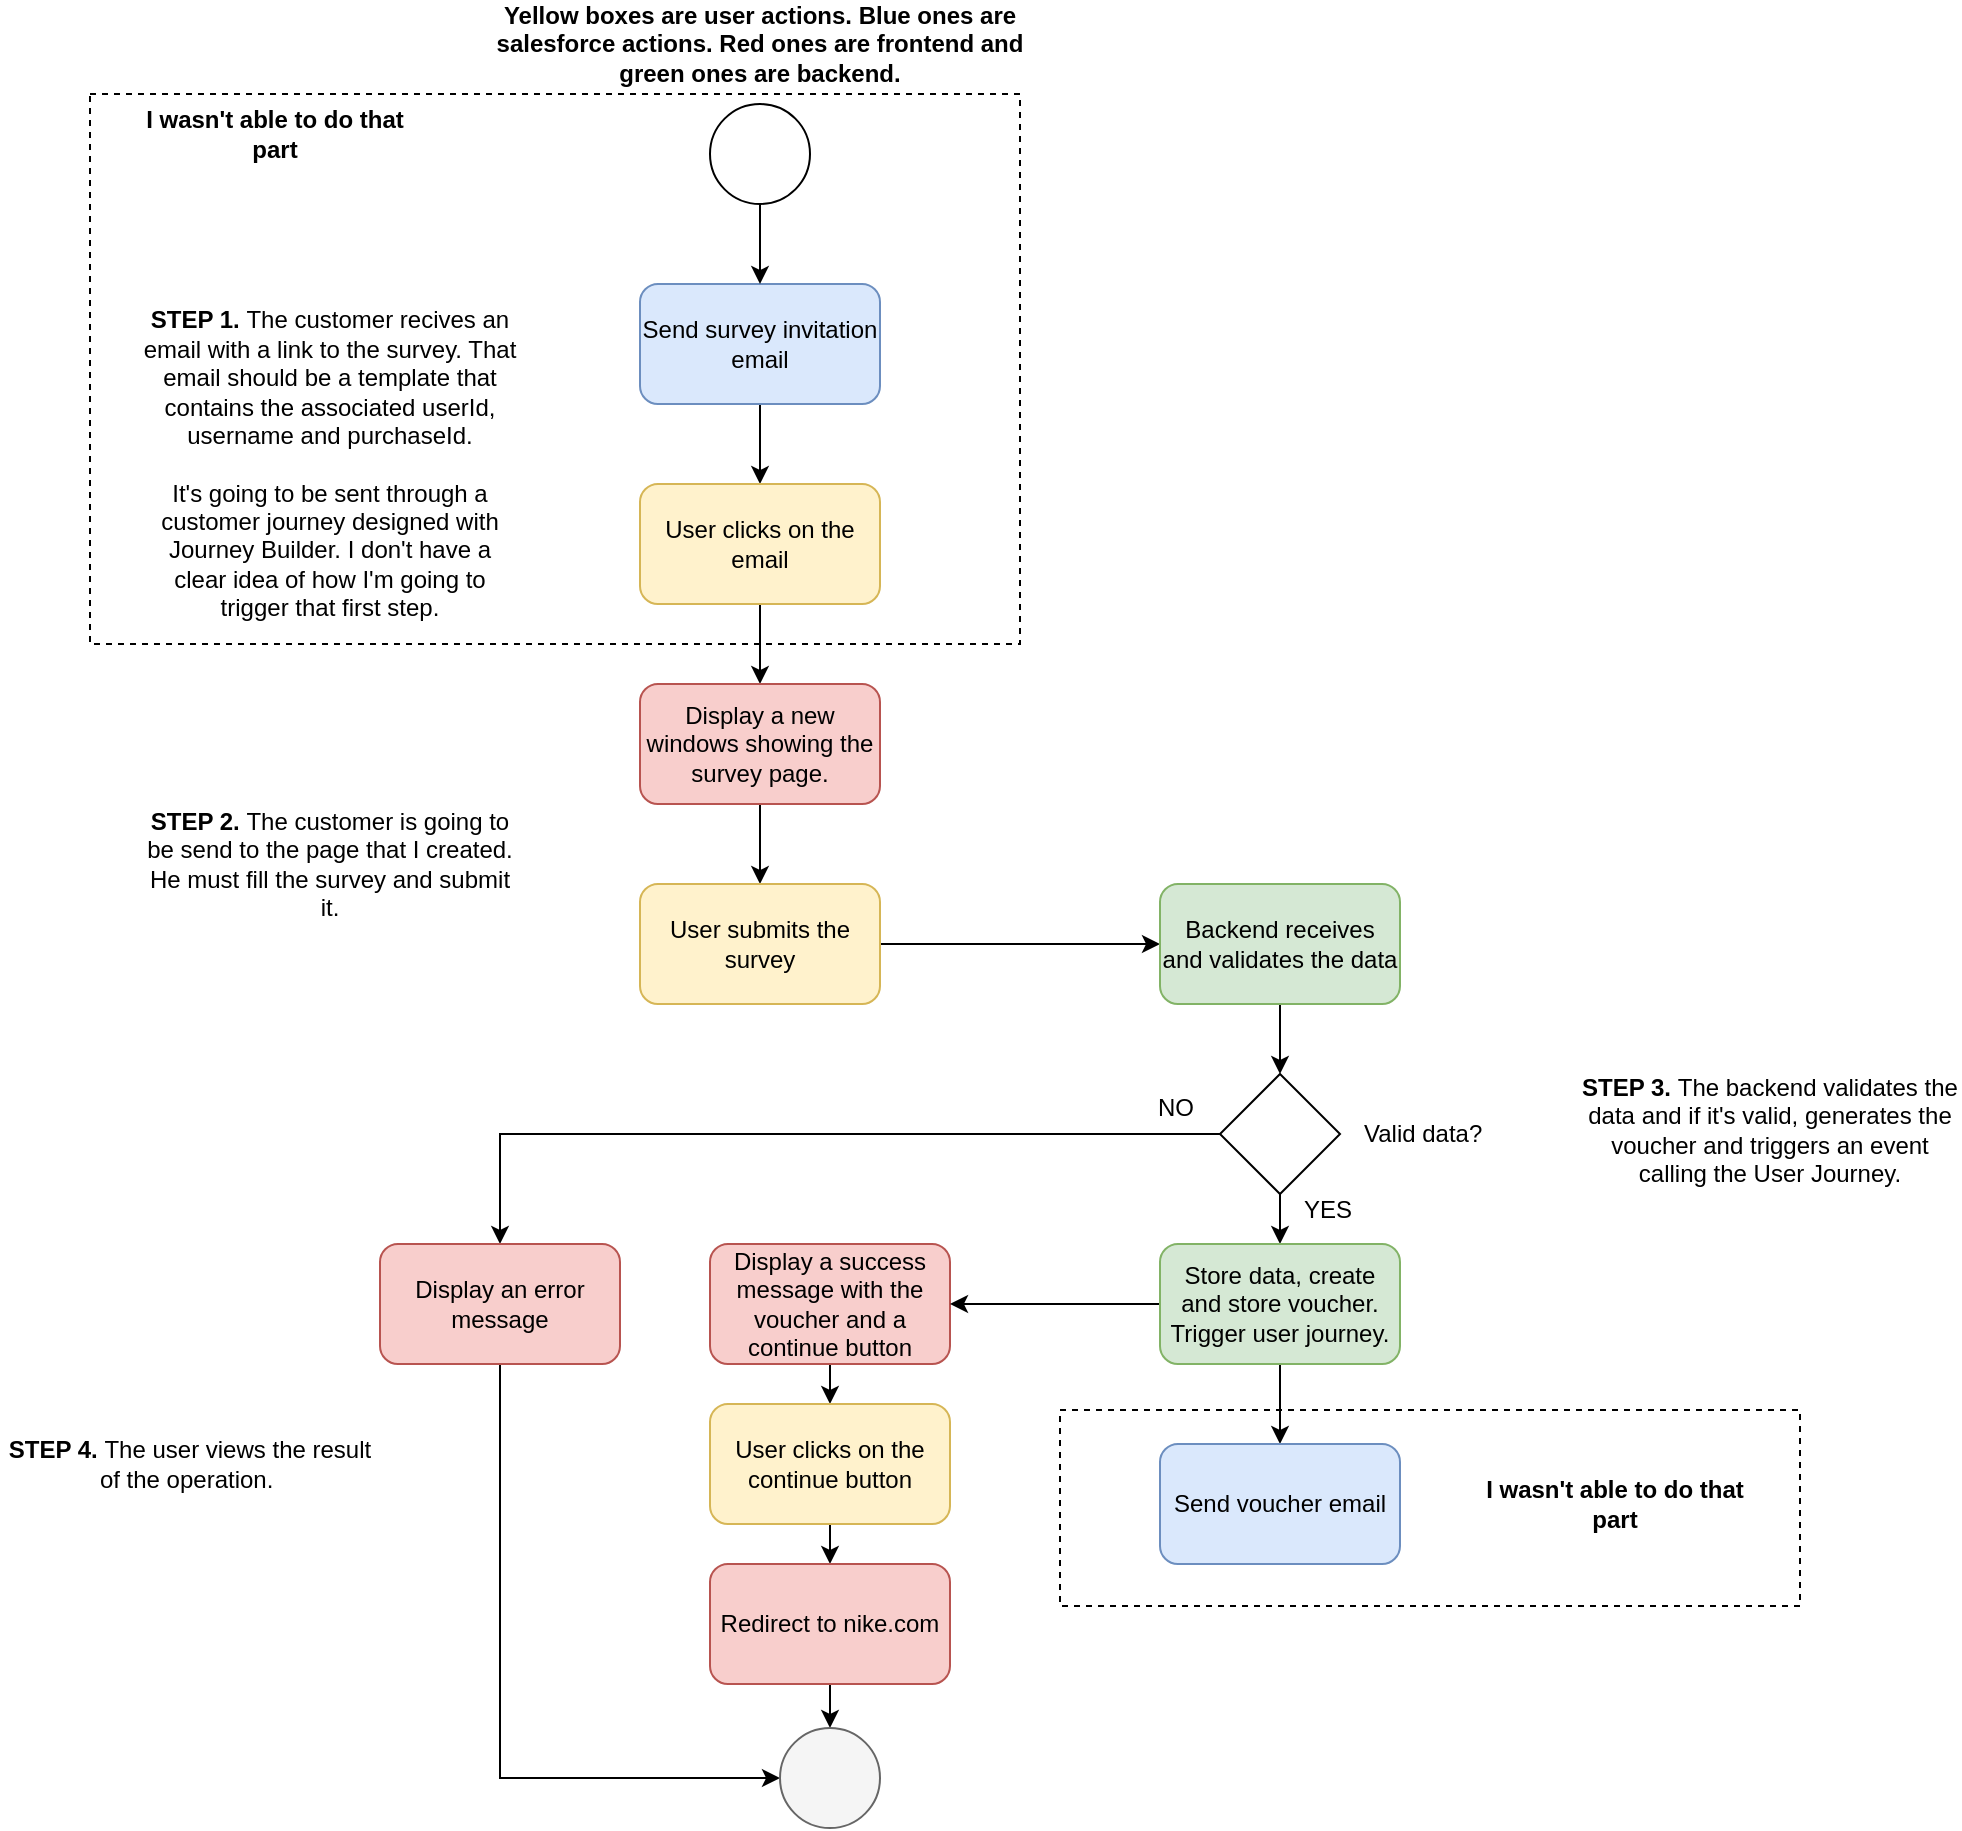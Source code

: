 <mxfile version="11.1.4" type="device"><diagram id="QqaBTwGJb-OKUB_qyeHt" name="Page-1"><mxGraphModel dx="1903" dy="815" grid="1" gridSize="10" guides="1" tooltips="1" connect="1" arrows="1" fold="1" page="1" pageScale="1" pageWidth="1000" pageHeight="8200" math="0" shadow="0"><root><mxCell id="0"/><mxCell id="1" parent="0"/><mxCell id="EIt7SN-R28HHE-QQwE1l-1" value="" style="rounded=0;whiteSpace=wrap;html=1;fillColor=none;dashed=1;" vertex="1" parent="1"><mxGeometry x="-145" y="95" width="465" height="275" as="geometry"/></mxCell><mxCell id="6WzemmtDZ6k9cnUYgv3Z-8" style="edgeStyle=orthogonalEdgeStyle;rounded=0;orthogonalLoop=1;jettySize=auto;html=1;exitX=0.5;exitY=1;exitDx=0;exitDy=0;entryX=0.5;entryY=0;entryDx=0;entryDy=0;" parent="1" source="6WzemmtDZ6k9cnUYgv3Z-1" target="6WzemmtDZ6k9cnUYgv3Z-6" edge="1"><mxGeometry relative="1" as="geometry"/></mxCell><mxCell id="6WzemmtDZ6k9cnUYgv3Z-1" value="Send survey invitation email" style="rounded=1;whiteSpace=wrap;html=1;fillColor=#dae8fc;strokeColor=#6c8ebf;" parent="1" vertex="1"><mxGeometry x="130" y="190" width="120" height="60" as="geometry"/></mxCell><mxCell id="6WzemmtDZ6k9cnUYgv3Z-4" style="edgeStyle=orthogonalEdgeStyle;rounded=0;orthogonalLoop=1;jettySize=auto;html=1;exitX=0.5;exitY=1;exitDx=0;exitDy=0;entryX=0.5;entryY=0;entryDx=0;entryDy=0;" parent="1" source="6WzemmtDZ6k9cnUYgv3Z-3" target="6WzemmtDZ6k9cnUYgv3Z-1" edge="1"><mxGeometry relative="1" as="geometry"/></mxCell><mxCell id="6WzemmtDZ6k9cnUYgv3Z-3" value="" style="ellipse;whiteSpace=wrap;html=1;aspect=fixed;" parent="1" vertex="1"><mxGeometry x="165" y="100" width="50" height="50" as="geometry"/></mxCell><mxCell id="6WzemmtDZ6k9cnUYgv3Z-5" value="&lt;b&gt;STEP 1. &lt;/b&gt;The customer recives an email with a link to the survey. That email should be a template that contains the associated userId, username and purchaseId.&lt;br&gt;&lt;br&gt;It's going to be sent through a customer journey designed with Journey Builder. I don't have a clear idea of how I'm going to trigger that first step." style="text;html=1;strokeColor=none;fillColor=none;align=center;verticalAlign=middle;whiteSpace=wrap;rounded=0;" parent="1" vertex="1"><mxGeometry x="-120" y="270" width="190" height="20" as="geometry"/></mxCell><mxCell id="6WzemmtDZ6k9cnUYgv3Z-10" style="edgeStyle=orthogonalEdgeStyle;rounded=0;orthogonalLoop=1;jettySize=auto;html=1;exitX=0.5;exitY=1;exitDx=0;exitDy=0;entryX=0.5;entryY=0;entryDx=0;entryDy=0;" parent="1" source="6WzemmtDZ6k9cnUYgv3Z-6" target="6WzemmtDZ6k9cnUYgv3Z-9" edge="1"><mxGeometry relative="1" as="geometry"/></mxCell><mxCell id="6WzemmtDZ6k9cnUYgv3Z-6" value="User clicks on the email" style="rounded=1;whiteSpace=wrap;html=1;fillColor=#fff2cc;strokeColor=#d6b656;" parent="1" vertex="1"><mxGeometry x="130" y="290" width="120" height="60" as="geometry"/></mxCell><mxCell id="6WzemmtDZ6k9cnUYgv3Z-13" style="edgeStyle=orthogonalEdgeStyle;rounded=0;orthogonalLoop=1;jettySize=auto;html=1;exitX=0.5;exitY=1;exitDx=0;exitDy=0;entryX=0.5;entryY=0;entryDx=0;entryDy=0;" parent="1" source="6WzemmtDZ6k9cnUYgv3Z-9" target="6WzemmtDZ6k9cnUYgv3Z-12" edge="1"><mxGeometry relative="1" as="geometry"/></mxCell><mxCell id="6WzemmtDZ6k9cnUYgv3Z-9" value="Display a new windows showing the survey page." style="rounded=1;whiteSpace=wrap;html=1;fillColor=#f8cecc;strokeColor=#b85450;" parent="1" vertex="1"><mxGeometry x="130" y="390" width="120" height="60" as="geometry"/></mxCell><mxCell id="6WzemmtDZ6k9cnUYgv3Z-11" value="&lt;b&gt;STEP 2. &lt;/b&gt;The customer is going to be send to the page that I created. He must fill the survey and submit it." style="text;html=1;strokeColor=none;fillColor=none;align=center;verticalAlign=middle;whiteSpace=wrap;rounded=0;" parent="1" vertex="1"><mxGeometry x="-120" y="470" width="190" height="20" as="geometry"/></mxCell><mxCell id="6WzemmtDZ6k9cnUYgv3Z-18" style="edgeStyle=orthogonalEdgeStyle;rounded=0;orthogonalLoop=1;jettySize=auto;html=1;exitX=1;exitY=0.5;exitDx=0;exitDy=0;entryX=0;entryY=0.5;entryDx=0;entryDy=0;" parent="1" source="6WzemmtDZ6k9cnUYgv3Z-12" target="6WzemmtDZ6k9cnUYgv3Z-17" edge="1"><mxGeometry relative="1" as="geometry"/></mxCell><mxCell id="6WzemmtDZ6k9cnUYgv3Z-12" value="User submits the survey" style="rounded=1;whiteSpace=wrap;html=1;fillColor=#fff2cc;strokeColor=#d6b656;" parent="1" vertex="1"><mxGeometry x="130" y="490" width="120" height="60" as="geometry"/></mxCell><mxCell id="6WzemmtDZ6k9cnUYgv3Z-15" value="Yellow boxes are user actions. Blue ones are salesforce actions. Red ones are frontend and green ones are backend." style="text;html=1;strokeColor=none;fillColor=none;align=center;verticalAlign=middle;whiteSpace=wrap;rounded=0;fontStyle=1" parent="1" vertex="1"><mxGeometry x="40" y="60" width="300" height="20" as="geometry"/></mxCell><mxCell id="6WzemmtDZ6k9cnUYgv3Z-21" style="edgeStyle=orthogonalEdgeStyle;rounded=0;orthogonalLoop=1;jettySize=auto;html=1;exitX=0.5;exitY=1;exitDx=0;exitDy=0;entryX=0.5;entryY=0;entryDx=0;entryDy=0;" parent="1" source="6WzemmtDZ6k9cnUYgv3Z-17" target="6WzemmtDZ6k9cnUYgv3Z-19" edge="1"><mxGeometry relative="1" as="geometry"/></mxCell><mxCell id="6WzemmtDZ6k9cnUYgv3Z-17" value="Backend receives and validates the data" style="rounded=1;whiteSpace=wrap;html=1;fillColor=#d5e8d4;strokeColor=#82b366;" parent="1" vertex="1"><mxGeometry x="390" y="490" width="120" height="60" as="geometry"/></mxCell><mxCell id="6WzemmtDZ6k9cnUYgv3Z-25" style="edgeStyle=orthogonalEdgeStyle;rounded=0;orthogonalLoop=1;jettySize=auto;html=1;exitX=0.5;exitY=1;exitDx=0;exitDy=0;entryX=0.5;entryY=0;entryDx=0;entryDy=0;" parent="1" source="6WzemmtDZ6k9cnUYgv3Z-19" target="6WzemmtDZ6k9cnUYgv3Z-24" edge="1"><mxGeometry relative="1" as="geometry"/></mxCell><mxCell id="6WzemmtDZ6k9cnUYgv3Z-27" style="edgeStyle=orthogonalEdgeStyle;rounded=0;orthogonalLoop=1;jettySize=auto;html=1;exitX=0;exitY=0.5;exitDx=0;exitDy=0;entryX=0.5;entryY=0;entryDx=0;entryDy=0;" parent="1" source="6WzemmtDZ6k9cnUYgv3Z-19" target="6WzemmtDZ6k9cnUYgv3Z-22" edge="1"><mxGeometry relative="1" as="geometry"/></mxCell><mxCell id="6WzemmtDZ6k9cnUYgv3Z-19" value="" style="rhombus;whiteSpace=wrap;html=1;" parent="1" vertex="1"><mxGeometry x="420" y="585" width="60" height="60" as="geometry"/></mxCell><mxCell id="6WzemmtDZ6k9cnUYgv3Z-20" value="Valid data?" style="text;html=1;resizable=0;points=[];autosize=1;align=left;verticalAlign=top;spacingTop=-4;" parent="1" vertex="1"><mxGeometry x="490" y="605" width="70" height="20" as="geometry"/></mxCell><mxCell id="6WzemmtDZ6k9cnUYgv3Z-34" style="edgeStyle=orthogonalEdgeStyle;rounded=0;orthogonalLoop=1;jettySize=auto;html=1;exitX=0.5;exitY=1;exitDx=0;exitDy=0;entryX=0;entryY=0.5;entryDx=0;entryDy=0;" parent="1" source="6WzemmtDZ6k9cnUYgv3Z-22" target="6WzemmtDZ6k9cnUYgv3Z-32" edge="1"><mxGeometry relative="1" as="geometry"/></mxCell><mxCell id="6WzemmtDZ6k9cnUYgv3Z-22" value="Display an error message" style="rounded=1;whiteSpace=wrap;html=1;fillColor=#f8cecc;strokeColor=#b85450;" parent="1" vertex="1"><mxGeometry y="670" width="120" height="60" as="geometry"/></mxCell><mxCell id="6WzemmtDZ6k9cnUYgv3Z-29" style="edgeStyle=orthogonalEdgeStyle;rounded=0;orthogonalLoop=1;jettySize=auto;html=1;exitX=0.5;exitY=1;exitDx=0;exitDy=0;entryX=0.5;entryY=0;entryDx=0;entryDy=0;" parent="1" source="6WzemmtDZ6k9cnUYgv3Z-23" target="6WzemmtDZ6k9cnUYgv3Z-28" edge="1"><mxGeometry relative="1" as="geometry"/></mxCell><mxCell id="6WzemmtDZ6k9cnUYgv3Z-23" value="Display a success message with the voucher and a continue button" style="rounded=1;whiteSpace=wrap;html=1;fillColor=#f8cecc;strokeColor=#b85450;" parent="1" vertex="1"><mxGeometry x="165" y="670" width="120" height="60" as="geometry"/></mxCell><mxCell id="6WzemmtDZ6k9cnUYgv3Z-26" style="edgeStyle=orthogonalEdgeStyle;rounded=0;orthogonalLoop=1;jettySize=auto;html=1;exitX=0;exitY=0.5;exitDx=0;exitDy=0;entryX=1;entryY=0.5;entryDx=0;entryDy=0;" parent="1" source="6WzemmtDZ6k9cnUYgv3Z-24" target="6WzemmtDZ6k9cnUYgv3Z-23" edge="1"><mxGeometry relative="1" as="geometry"/></mxCell><mxCell id="6WzemmtDZ6k9cnUYgv3Z-41" style="edgeStyle=orthogonalEdgeStyle;rounded=0;orthogonalLoop=1;jettySize=auto;html=1;exitX=0.5;exitY=1;exitDx=0;exitDy=0;entryX=0.5;entryY=0;entryDx=0;entryDy=0;" parent="1" source="6WzemmtDZ6k9cnUYgv3Z-24" target="6WzemmtDZ6k9cnUYgv3Z-40" edge="1"><mxGeometry relative="1" as="geometry"/></mxCell><mxCell id="6WzemmtDZ6k9cnUYgv3Z-24" value="Store data, create and store voucher. Trigger user journey." style="rounded=1;whiteSpace=wrap;html=1;fillColor=#d5e8d4;strokeColor=#82b366;" parent="1" vertex="1"><mxGeometry x="390" y="670" width="120" height="60" as="geometry"/></mxCell><mxCell id="6WzemmtDZ6k9cnUYgv3Z-31" style="edgeStyle=orthogonalEdgeStyle;rounded=0;orthogonalLoop=1;jettySize=auto;html=1;exitX=0.5;exitY=1;exitDx=0;exitDy=0;entryX=0.5;entryY=0;entryDx=0;entryDy=0;" parent="1" source="6WzemmtDZ6k9cnUYgv3Z-28" target="6WzemmtDZ6k9cnUYgv3Z-30" edge="1"><mxGeometry relative="1" as="geometry"/></mxCell><mxCell id="6WzemmtDZ6k9cnUYgv3Z-28" value="User clicks on the continue button" style="rounded=1;whiteSpace=wrap;html=1;fillColor=#fff2cc;strokeColor=#d6b656;" parent="1" vertex="1"><mxGeometry x="165" y="750" width="120" height="60" as="geometry"/></mxCell><mxCell id="6WzemmtDZ6k9cnUYgv3Z-33" style="edgeStyle=orthogonalEdgeStyle;rounded=0;orthogonalLoop=1;jettySize=auto;html=1;exitX=0.5;exitY=1;exitDx=0;exitDy=0;entryX=0.5;entryY=0;entryDx=0;entryDy=0;" parent="1" source="6WzemmtDZ6k9cnUYgv3Z-30" target="6WzemmtDZ6k9cnUYgv3Z-32" edge="1"><mxGeometry relative="1" as="geometry"/></mxCell><mxCell id="6WzemmtDZ6k9cnUYgv3Z-30" value="Redirect to nike.com" style="rounded=1;whiteSpace=wrap;html=1;fillColor=#f8cecc;strokeColor=#b85450;" parent="1" vertex="1"><mxGeometry x="165" y="830" width="120" height="60" as="geometry"/></mxCell><mxCell id="6WzemmtDZ6k9cnUYgv3Z-32" value="" style="ellipse;whiteSpace=wrap;html=1;aspect=fixed;fillColor=#f5f5f5;strokeColor=#666666;fontColor=#333333;" parent="1" vertex="1"><mxGeometry x="200" y="912" width="50" height="50" as="geometry"/></mxCell><mxCell id="6WzemmtDZ6k9cnUYgv3Z-35" value="NO" style="text;html=1;resizable=0;points=[];autosize=1;align=left;verticalAlign=top;spacingTop=-4;" parent="1" vertex="1"><mxGeometry x="387" y="592" width="30" height="20" as="geometry"/></mxCell><mxCell id="6WzemmtDZ6k9cnUYgv3Z-36" value="YES" style="text;html=1;resizable=0;points=[];autosize=1;align=left;verticalAlign=top;spacingTop=-4;" parent="1" vertex="1"><mxGeometry x="460" y="643" width="40" height="20" as="geometry"/></mxCell><mxCell id="6WzemmtDZ6k9cnUYgv3Z-39" value="&lt;b&gt;STEP 3. &lt;/b&gt;The backend validates the data and if it's valid, generates the voucher and triggers an event calling the User Journey." style="text;html=1;strokeColor=none;fillColor=none;align=center;verticalAlign=middle;whiteSpace=wrap;rounded=0;" parent="1" vertex="1"><mxGeometry x="600" y="580" width="190" height="65" as="geometry"/></mxCell><mxCell id="6WzemmtDZ6k9cnUYgv3Z-40" value="Send voucher email" style="rounded=1;whiteSpace=wrap;html=1;fillColor=#dae8fc;strokeColor=#6c8ebf;" parent="1" vertex="1"><mxGeometry x="390" y="770" width="120" height="60" as="geometry"/></mxCell><mxCell id="6WzemmtDZ6k9cnUYgv3Z-43" value="&lt;b&gt;STEP 4. &lt;/b&gt;The user views the result of the operation.&amp;nbsp;" style="text;html=1;strokeColor=none;fillColor=none;align=center;verticalAlign=middle;whiteSpace=wrap;rounded=0;" parent="1" vertex="1"><mxGeometry x="-190" y="747.5" width="190" height="65" as="geometry"/></mxCell><mxCell id="EIt7SN-R28HHE-QQwE1l-2" value="I wasn't able to do that part" style="text;html=1;strokeColor=none;fillColor=none;align=center;verticalAlign=middle;whiteSpace=wrap;rounded=0;fontStyle=1" vertex="1" parent="1"><mxGeometry x="-130" y="105" width="155" height="20" as="geometry"/></mxCell><mxCell id="EIt7SN-R28HHE-QQwE1l-3" value="" style="rounded=0;whiteSpace=wrap;html=1;fillColor=none;dashed=1;" vertex="1" parent="1"><mxGeometry x="340" y="753" width="370" height="98" as="geometry"/></mxCell><mxCell id="EIt7SN-R28HHE-QQwE1l-4" value="I wasn't able to do that part" style="text;html=1;strokeColor=none;fillColor=none;align=center;verticalAlign=middle;whiteSpace=wrap;rounded=0;fontStyle=1" vertex="1" parent="1"><mxGeometry x="540" y="790" width="155" height="20" as="geometry"/></mxCell></root></mxGraphModel></diagram></mxfile>